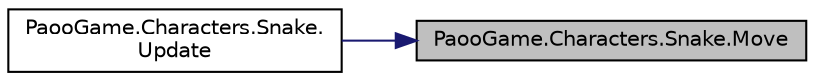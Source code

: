 digraph "PaooGame.Characters.Snake.Move"
{
 // INTERACTIVE_SVG=YES
 // LATEX_PDF_SIZE
  edge [fontname="Helvetica",fontsize="10",labelfontname="Helvetica",labelfontsize="10"];
  node [fontname="Helvetica",fontsize="10",shape=record];
  rankdir="RL";
  Node1 [label="PaooGame.Characters.Snake.Move",height=0.2,width=0.4,color="black", fillcolor="grey75", style="filled", fontcolor="black",tooltip="Actualizeaza miscarile sarpelui."];
  Node1 -> Node2 [dir="back",color="midnightblue",fontsize="10",style="solid",fontname="Helvetica"];
  Node2 [label="PaooGame.Characters.Snake.\lUpdate",height=0.2,width=0.4,color="black", fillcolor="white", style="filled",URL="$class_paoo_game_1_1_characters_1_1_snake.html#a1d5a73cf62cbdf64b38b61b761bd7931",tooltip="Actualizeaza sarpele."];
}
